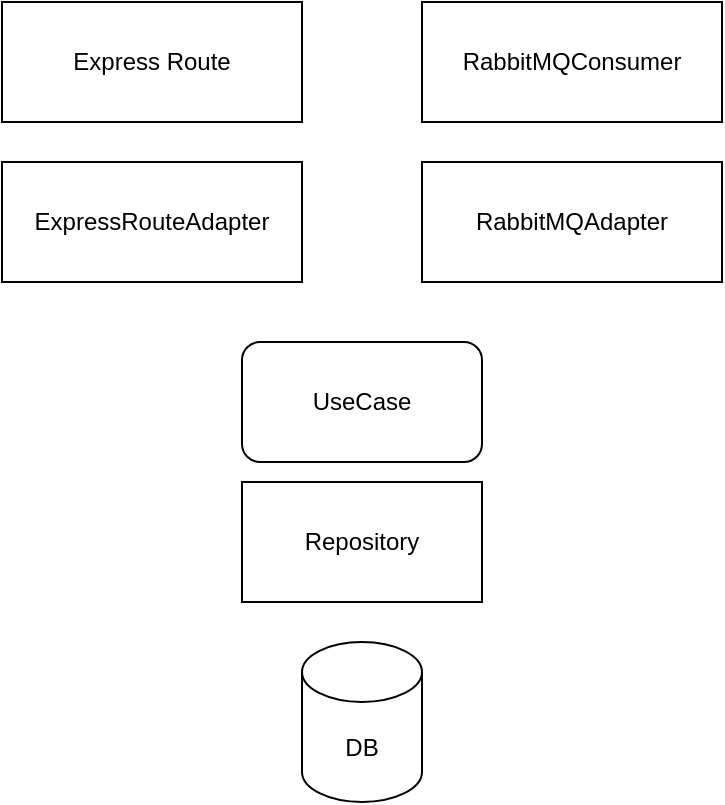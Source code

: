 <mxfile>
    <diagram id="kWIqMtEkC29zSuWAcs-H" name="Page-1">
        <mxGraphModel dx="798" dy="436" grid="1" gridSize="10" guides="1" tooltips="1" connect="1" arrows="1" fold="1" page="1" pageScale="1" pageWidth="850" pageHeight="1100" math="0" shadow="0">
            <root>
                <mxCell id="0"/>
                <mxCell id="1" parent="0"/>
                <mxCell id="2" value="ExpressRouteAdapter&lt;br&gt;" style="rounded=0;whiteSpace=wrap;html=1;" vertex="1" parent="1">
                    <mxGeometry x="110" y="100" width="150" height="60" as="geometry"/>
                </mxCell>
                <mxCell id="4" value="Express Route" style="rounded=0;whiteSpace=wrap;html=1;" vertex="1" parent="1">
                    <mxGeometry x="110" y="20" width="150" height="60" as="geometry"/>
                </mxCell>
                <mxCell id="5" value="UseCase" style="rounded=1;whiteSpace=wrap;html=1;" vertex="1" parent="1">
                    <mxGeometry x="230" y="190" width="120" height="60" as="geometry"/>
                </mxCell>
                <mxCell id="6" value="Repository" style="rounded=0;whiteSpace=wrap;html=1;" vertex="1" parent="1">
                    <mxGeometry x="230" y="260" width="120" height="60" as="geometry"/>
                </mxCell>
                <mxCell id="7" value="DB" style="shape=cylinder3;whiteSpace=wrap;html=1;boundedLbl=1;backgroundOutline=1;size=15;" vertex="1" parent="1">
                    <mxGeometry x="260" y="340" width="60" height="80" as="geometry"/>
                </mxCell>
                <mxCell id="9" value="RabbitMQAdapter" style="rounded=0;whiteSpace=wrap;html=1;" vertex="1" parent="1">
                    <mxGeometry x="320" y="100" width="150" height="60" as="geometry"/>
                </mxCell>
                <mxCell id="10" value="RabbitMQConsumer" style="rounded=0;whiteSpace=wrap;html=1;" vertex="1" parent="1">
                    <mxGeometry x="320" y="20" width="150" height="60" as="geometry"/>
                </mxCell>
            </root>
        </mxGraphModel>
    </diagram>
</mxfile>